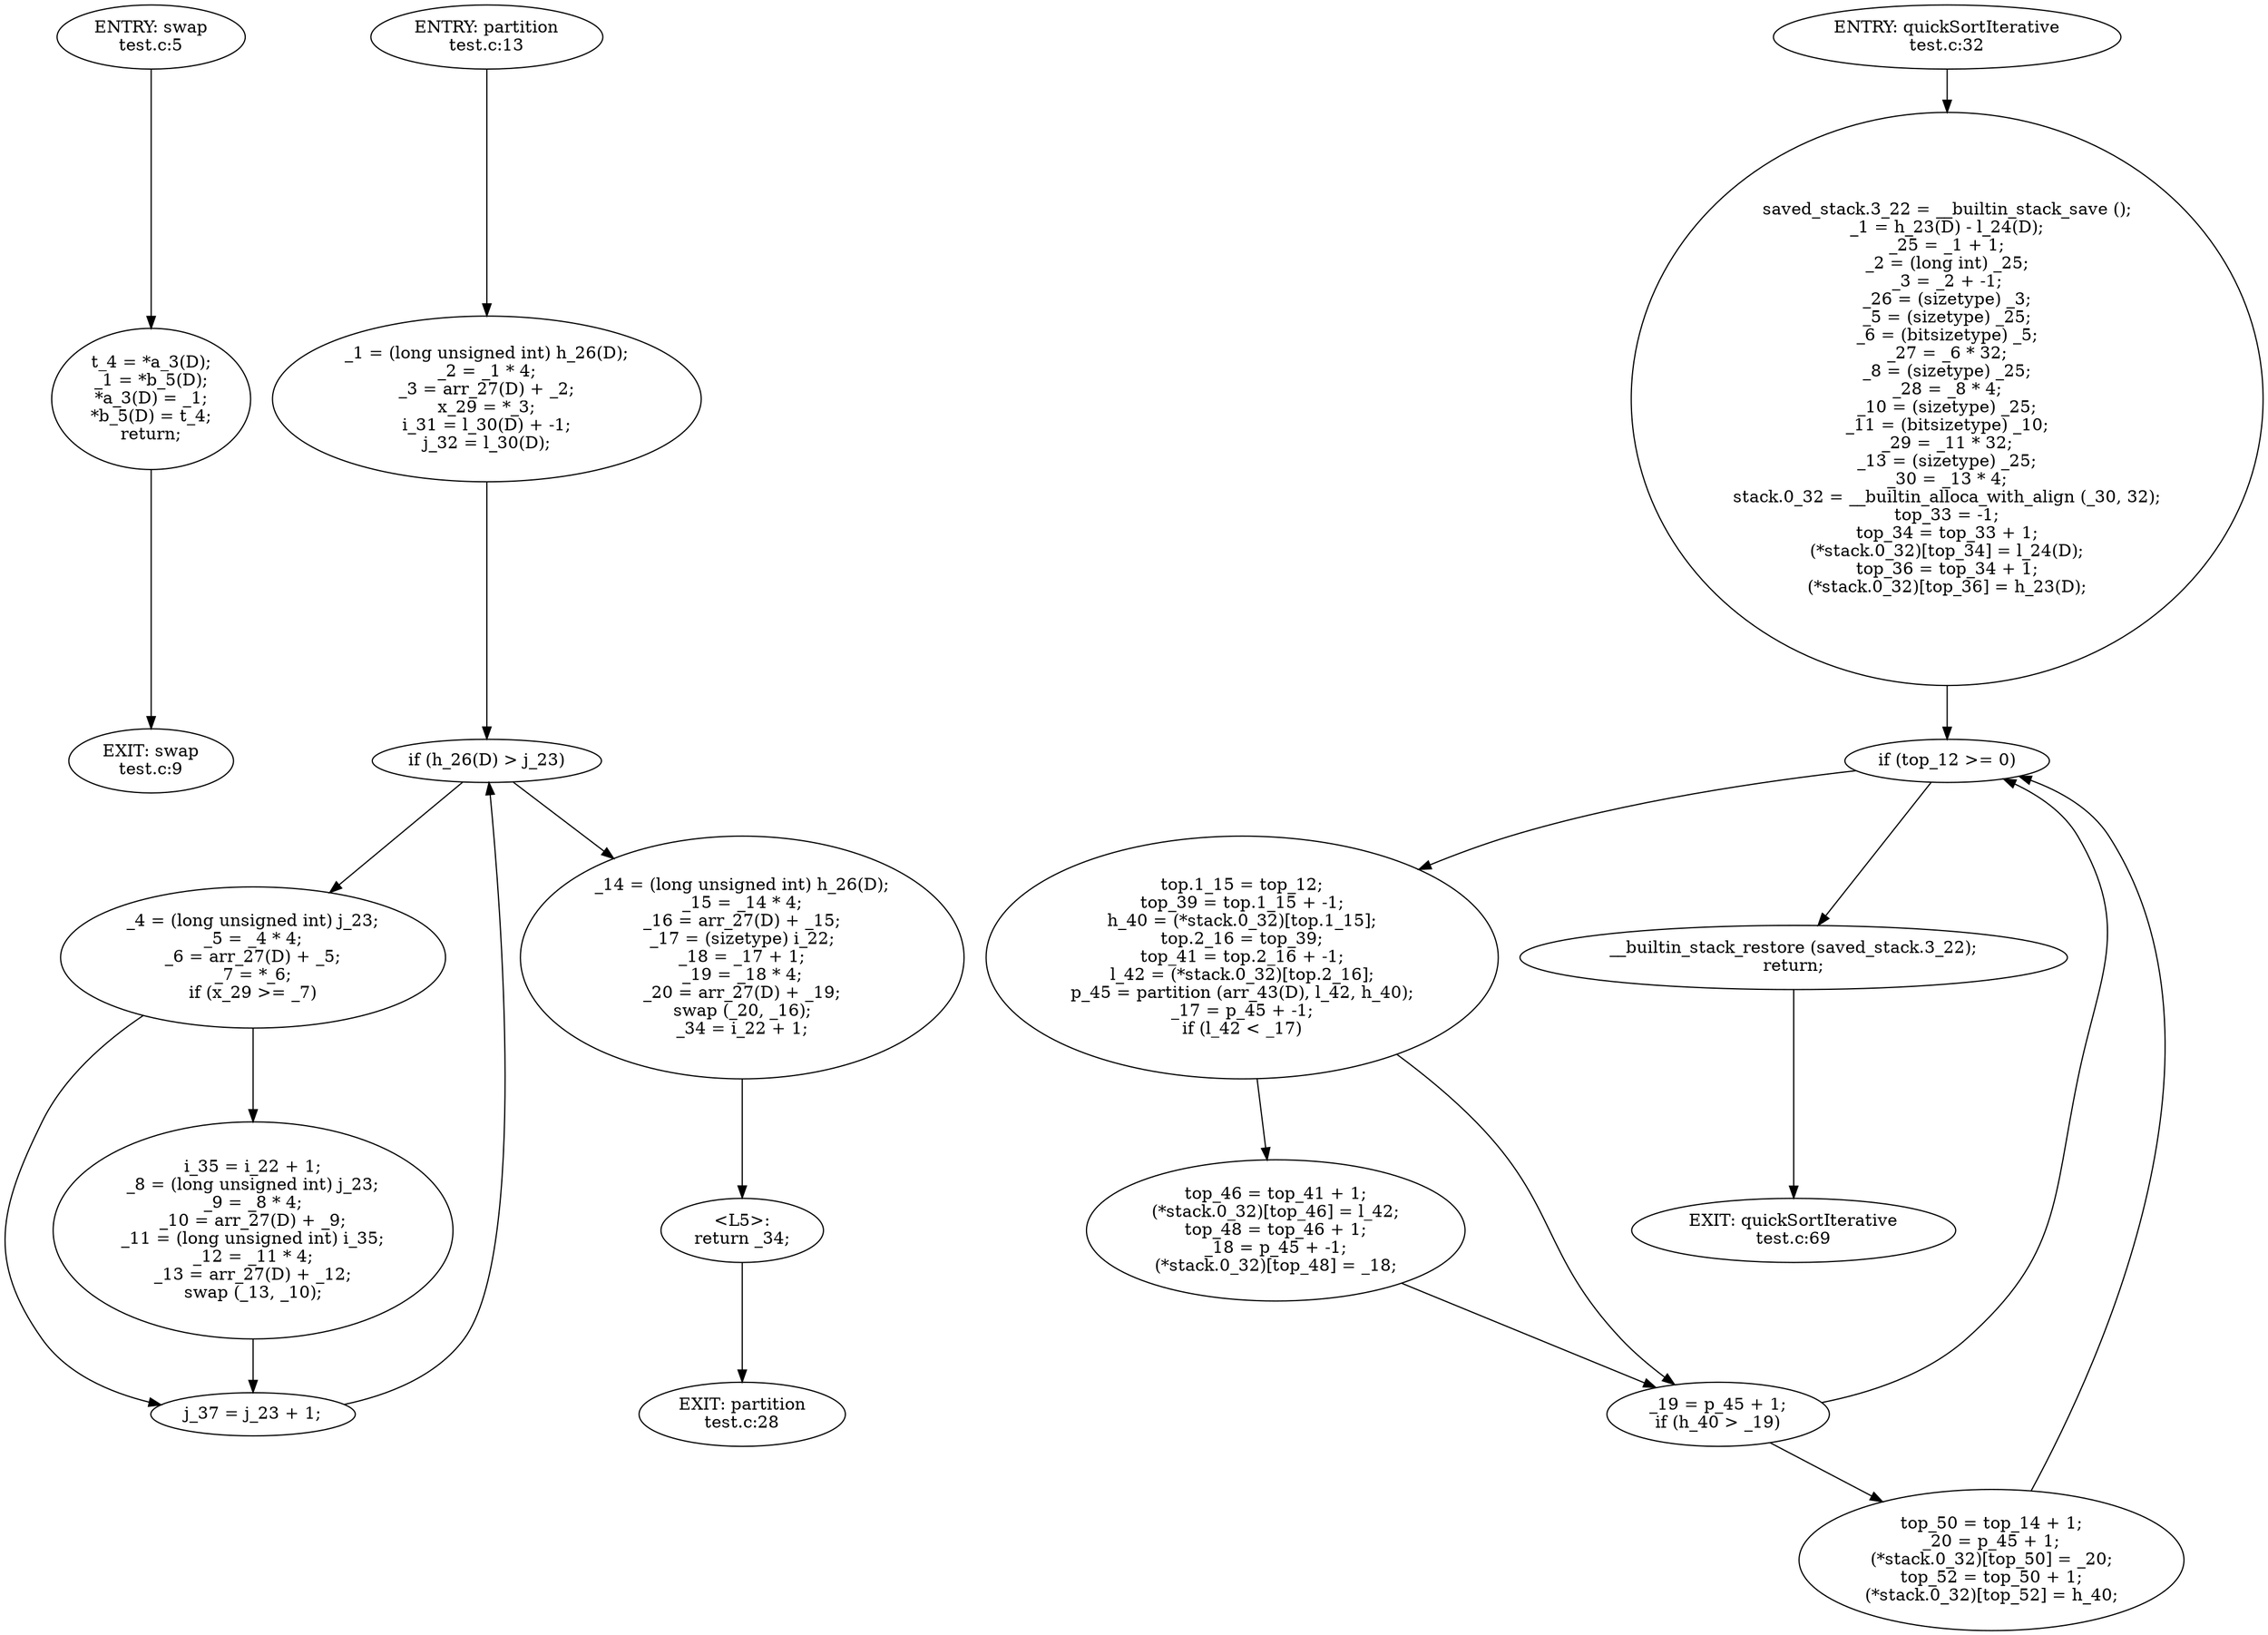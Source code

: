 digraph cfg {
subgraph fun_0x7f03f82a1000 {
bb_0x7f03f82a1000_0[label="ENTRY: swap
test.c:5"];
bb_0x7f03f82a1000_0 -> bb_0x7f03f82a1000_2;
bb_0x7f03f82a1000_2[label="t_4 = *a_3(D);
_1 = *b_5(D);
*a_3(D) = _1;
*b_5(D) = t_4;
return;
"];
bb_0x7f03f82a1000_2 -> bb_0x7f03f82a1000_1;
bb_0x7f03f82a1000_1[label="EXIT: swap
test.c:9"];
}
subgraph fun_0x7f03f82a10b0 {
bb_0x7f03f82a10b0_0[label="ENTRY: partition
test.c:13"];
bb_0x7f03f82a10b0_0 -> bb_0x7f03f82a10b0_2;
bb_0x7f03f82a10b0_2[label="_1 = (long unsigned int) h_26(D);
_2 = _1 * 4;
_3 = arr_27(D) + _2;
x_29 = *_3;
i_31 = l_30(D) + -1;
j_32 = l_30(D);
"];
bb_0x7f03f82a10b0_2 -> bb_0x7f03f82a10b0_6;
bb_0x7f03f82a10b0_3[label="_4 = (long unsigned int) j_23;
_5 = _4 * 4;
_6 = arr_27(D) + _5;
_7 = *_6;
if (x_29 >= _7)
"];
bb_0x7f03f82a10b0_3 -> bb_0x7f03f82a10b0_4;
bb_0x7f03f82a10b0_3 -> bb_0x7f03f82a10b0_5;
bb_0x7f03f82a10b0_4[label="i_35 = i_22 + 1;
_8 = (long unsigned int) j_23;
_9 = _8 * 4;
_10 = arr_27(D) + _9;
_11 = (long unsigned int) i_35;
_12 = _11 * 4;
_13 = arr_27(D) + _12;
swap (_13, _10);
"];
bb_0x7f03f82a10b0_4 -> bb_0x7f03f82a10b0_5;
bb_0x7f03f82a10b0_5[label="j_37 = j_23 + 1;
"];
bb_0x7f03f82a10b0_5 -> bb_0x7f03f82a10b0_6;
bb_0x7f03f82a10b0_6[label="if (h_26(D) > j_23)
"];
bb_0x7f03f82a10b0_6 -> bb_0x7f03f82a10b0_3;
bb_0x7f03f82a10b0_6 -> bb_0x7f03f82a10b0_7;
bb_0x7f03f82a10b0_7[label="_14 = (long unsigned int) h_26(D);
_15 = _14 * 4;
_16 = arr_27(D) + _15;
_17 = (sizetype) i_22;
_18 = _17 + 1;
_19 = _18 * 4;
_20 = arr_27(D) + _19;
swap (_20, _16);
_34 = i_22 + 1;
"];
bb_0x7f03f82a10b0_7 -> bb_0x7f03f82a10b0_8;
bb_0x7f03f82a10b0_8[label="<L5>:
return _34;
"];
bb_0x7f03f82a10b0_8 -> bb_0x7f03f82a10b0_1;
bb_0x7f03f82a10b0_1[label="EXIT: partition
test.c:28"];
}
subgraph fun_0x7f03f82a1160 {
bb_0x7f03f82a1160_0[label="ENTRY: quickSortIterative
test.c:32"];
bb_0x7f03f82a1160_0 -> bb_0x7f03f82a1160_2;
bb_0x7f03f82a1160_2[label="saved_stack.3_22 = __builtin_stack_save ();
_1 = h_23(D) - l_24(D);
_25 = _1 + 1;
_2 = (long int) _25;
_3 = _2 + -1;
_26 = (sizetype) _3;
_5 = (sizetype) _25;
_6 = (bitsizetype) _5;
_27 = _6 * 32;
_8 = (sizetype) _25;
_28 = _8 * 4;
_10 = (sizetype) _25;
_11 = (bitsizetype) _10;
_29 = _11 * 32;
_13 = (sizetype) _25;
_30 = _13 * 4;
stack.0_32 = __builtin_alloca_with_align (_30, 32);
top_33 = -1;
top_34 = top_33 + 1;
(*stack.0_32)[top_34] = l_24(D);
top_36 = top_34 + 1;
(*stack.0_32)[top_36] = h_23(D);
"];
bb_0x7f03f82a1160_2 -> bb_0x7f03f82a1160_7;
bb_0x7f03f82a1160_3[label="top.1_15 = top_12;
top_39 = top.1_15 + -1;
h_40 = (*stack.0_32)[top.1_15];
top.2_16 = top_39;
top_41 = top.2_16 + -1;
l_42 = (*stack.0_32)[top.2_16];
p_45 = partition (arr_43(D), l_42, h_40);
_17 = p_45 + -1;
if (l_42 < _17)
"];
bb_0x7f03f82a1160_3 -> bb_0x7f03f82a1160_4;
bb_0x7f03f82a1160_3 -> bb_0x7f03f82a1160_5;
bb_0x7f03f82a1160_4[label="top_46 = top_41 + 1;
(*stack.0_32)[top_46] = l_42;
top_48 = top_46 + 1;
_18 = p_45 + -1;
(*stack.0_32)[top_48] = _18;
"];
bb_0x7f03f82a1160_4 -> bb_0x7f03f82a1160_5;
bb_0x7f03f82a1160_5[label="_19 = p_45 + 1;
if (h_40 > _19)
"];
bb_0x7f03f82a1160_5 -> bb_0x7f03f82a1160_6;
bb_0x7f03f82a1160_5 -> bb_0x7f03f82a1160_7;
bb_0x7f03f82a1160_6[label="top_50 = top_14 + 1;
_20 = p_45 + 1;
(*stack.0_32)[top_50] = _20;
top_52 = top_50 + 1;
(*stack.0_32)[top_52] = h_40;
"];
bb_0x7f03f82a1160_6 -> bb_0x7f03f82a1160_7;
bb_0x7f03f82a1160_7[label="if (top_12 >= 0)
"];
bb_0x7f03f82a1160_7 -> bb_0x7f03f82a1160_3;
bb_0x7f03f82a1160_7 -> bb_0x7f03f82a1160_8;
bb_0x7f03f82a1160_8[label="__builtin_stack_restore (saved_stack.3_22);
return;
"];
bb_0x7f03f82a1160_8 -> bb_0x7f03f82a1160_1;
bb_0x7f03f82a1160_1[label="EXIT: quickSortIterative
test.c:69"];
}
}
